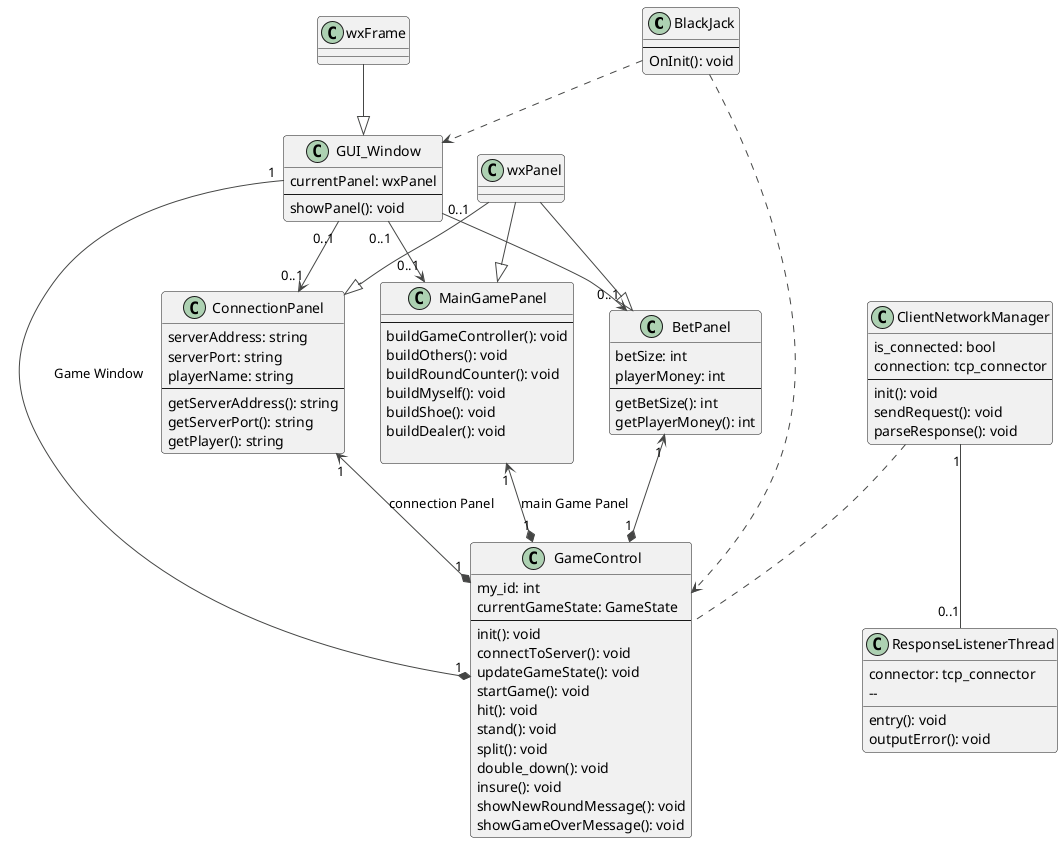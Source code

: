 @startuml "Client&Server_communication"
!theme vibrant
' !theme plain

' page 2x1

class BlackJack{
    --
    OnInit(): void
}

class GameControl{
    my_id: int 
    currentGameState: GameState
    --
    init(): void
    connectToServer(): void
    updateGameState(): void
    startGame(): void
    hit(): void
    stand(): void
    split(): void
    double_down(): void
    insure(): void
    showNewRoundMessage(): void
    showGameOverMessage(): void
}
class GUI_Window{
    currentPanel: wxPanel
    --
    showPanel(): void
}



class ConnectionPanel{
    serverAddress: string
    serverPort: string
    playerName: string
    --
    getServerAddress(): string
    getServerPort(): string
    getPlayer(): string
}

class BetPanel{
    betSize: int
    playerMoney: int
    --
    getBetSize(): int
    getPlayerMoney(): int
}

Class MainGamePanel{
    --
    buildGameController(): void
    buildOthers(): void
    buildRoundCounter(): void
    buildMyself(): void
    buildShoe(): void
    buildDealer(): void

}


Class ClientNetworkManager{
    is_connected: bool
    connection: tcp_connector 
    --
    init(): void
    sendRequest(): void
    parseResponse(): void 
}

Class ResponseListenerThread{
    connector: tcp_connector
    -- 
    entry(): void
    outputError(): void
}




BlackJack ..> GameControl
BlackJack ..> GUI_Window

GUI_Window "0..1" --> "0..1" ConnectionPanel
GUI_Window "0..1" --> "0..1" MainGamePanel
GUI_Window "0..1" --> "0..1" BetPanel
GUI_Window "1" --* "1" GameControl : "Game Window"

ConnectionPanel "1" <--* "1" GameControl :  "connection Panel"
MainGamePanel "1" <--* "1" GameControl : "main Game Panel"
BetPanel "1" <--* "1" GameControl

ClientNetworkManager .. GameControl
ClientNetworkManager "1" -down- "0..1" ResponseListenerThread

' ============================
' Additional
wxPanel --|> MainGamePanel
wxPanel --|> ConnectionPanel
wxPanel --|> BetPanel
wxFrame --|> GUI_Window



@enduml

